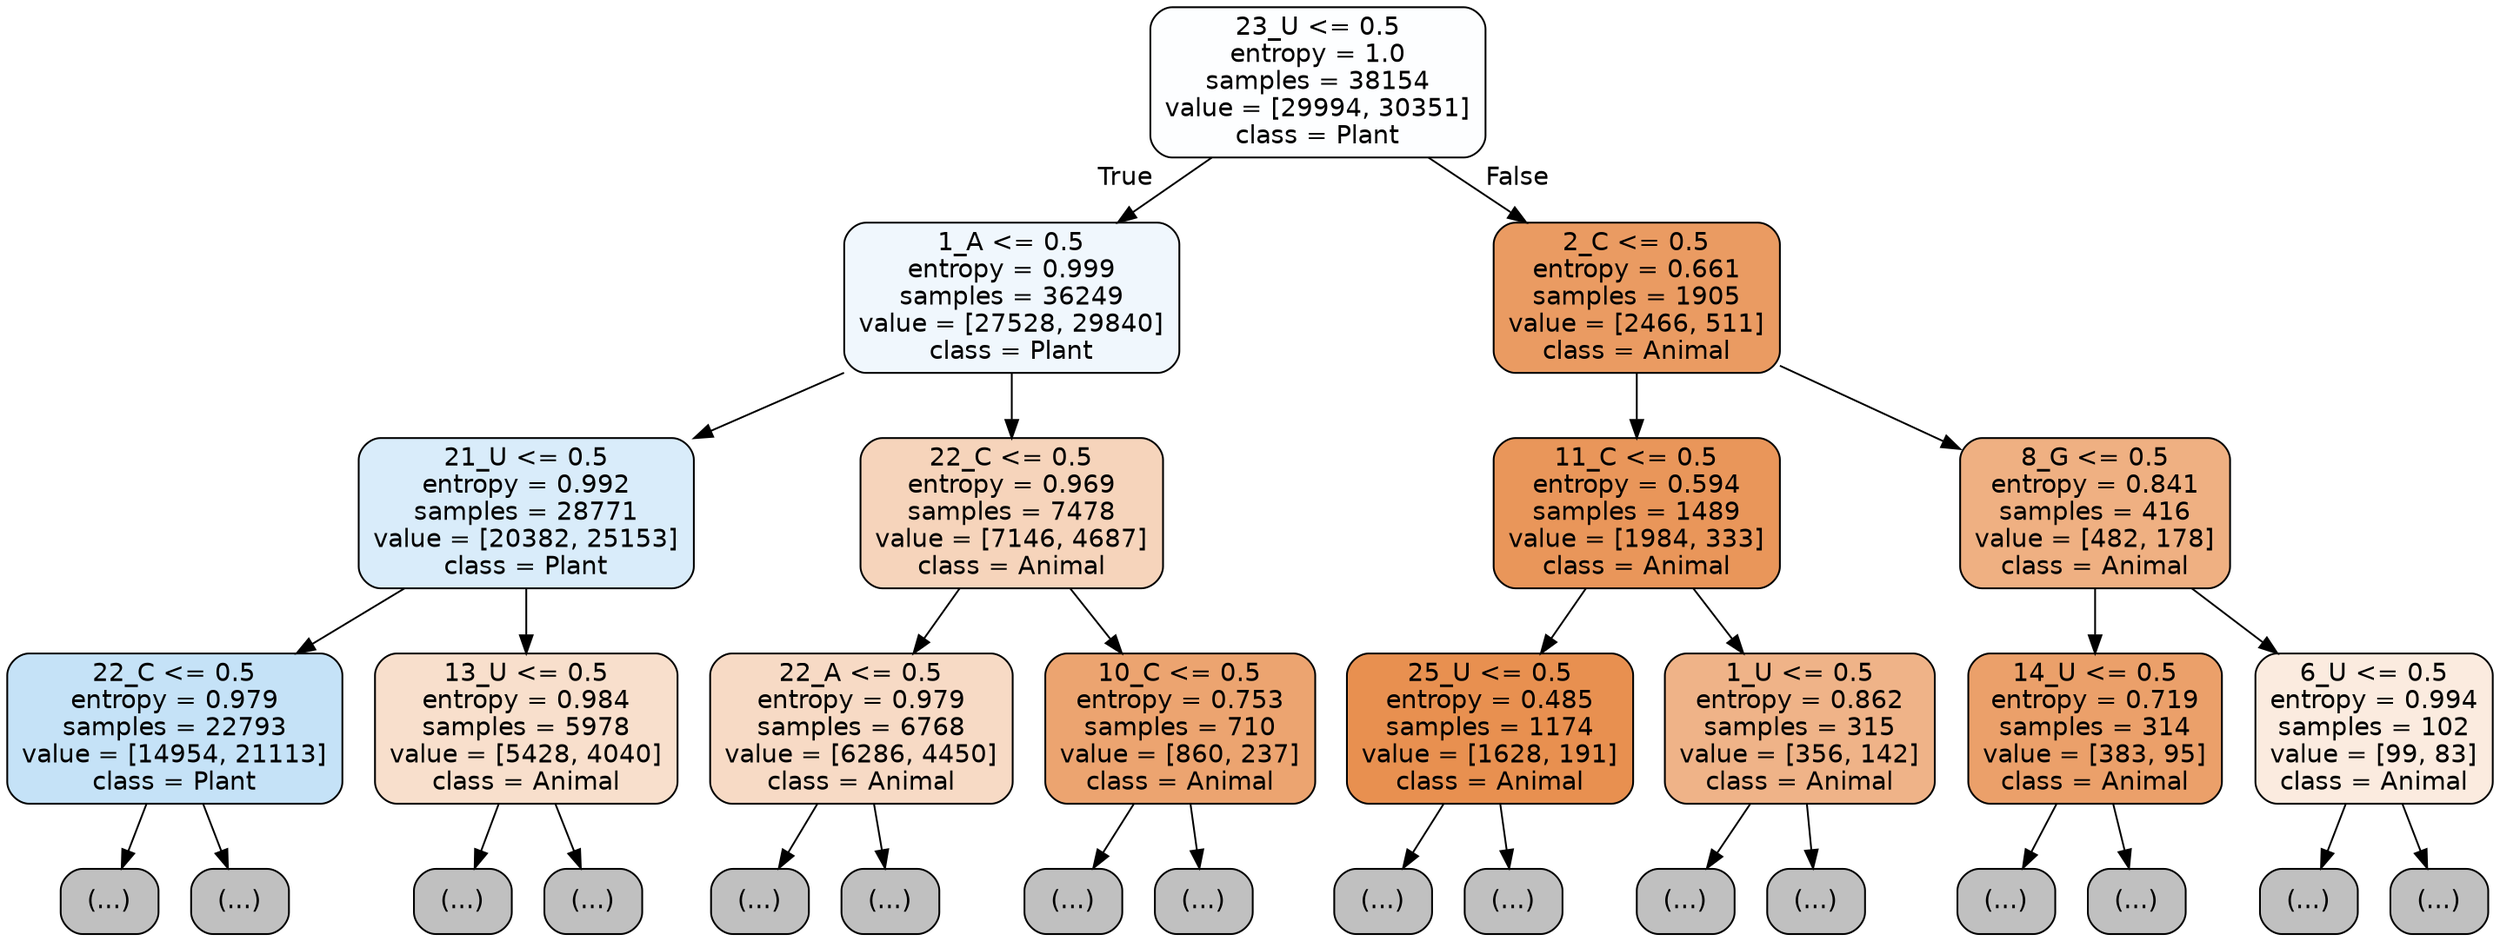 digraph Tree {
node [shape=box, style="filled, rounded", color="black", fontname="helvetica"] ;
edge [fontname="helvetica"] ;
0 [label="23_U <= 0.5\nentropy = 1.0\nsamples = 38154\nvalue = [29994, 30351]\nclass = Plant", fillcolor="#fdfeff"] ;
1 [label="1_A <= 0.5\nentropy = 0.999\nsamples = 36249\nvalue = [27528, 29840]\nclass = Plant", fillcolor="#f0f7fd"] ;
0 -> 1 [labeldistance=2.5, labelangle=45, headlabel="True"] ;
2 [label="21_U <= 0.5\nentropy = 0.992\nsamples = 28771\nvalue = [20382, 25153]\nclass = Plant", fillcolor="#d9ecfa"] ;
1 -> 2 ;
3 [label="22_C <= 0.5\nentropy = 0.979\nsamples = 22793\nvalue = [14954, 21113]\nclass = Plant", fillcolor="#c5e2f7"] ;
2 -> 3 ;
4 [label="(...)", fillcolor="#C0C0C0"] ;
3 -> 4 ;
8895 [label="(...)", fillcolor="#C0C0C0"] ;
3 -> 8895 ;
9910 [label="13_U <= 0.5\nentropy = 0.984\nsamples = 5978\nvalue = [5428, 4040]\nclass = Animal", fillcolor="#f8dfcc"] ;
2 -> 9910 ;
9911 [label="(...)", fillcolor="#C0C0C0"] ;
9910 -> 9911 ;
11628 [label="(...)", fillcolor="#C0C0C0"] ;
9910 -> 11628 ;
12439 [label="22_C <= 0.5\nentropy = 0.969\nsamples = 7478\nvalue = [7146, 4687]\nclass = Animal", fillcolor="#f6d4bb"] ;
1 -> 12439 ;
12440 [label="22_A <= 0.5\nentropy = 0.979\nsamples = 6768\nvalue = [6286, 4450]\nclass = Animal", fillcolor="#f7dac5"] ;
12439 -> 12440 ;
12441 [label="(...)", fillcolor="#C0C0C0"] ;
12440 -> 12441 ;
15532 [label="(...)", fillcolor="#C0C0C0"] ;
12440 -> 15532 ;
15901 [label="10_C <= 0.5\nentropy = 0.753\nsamples = 710\nvalue = [860, 237]\nclass = Animal", fillcolor="#eca470"] ;
12439 -> 15901 ;
15902 [label="(...)", fillcolor="#C0C0C0"] ;
15901 -> 15902 ;
16141 [label="(...)", fillcolor="#C0C0C0"] ;
15901 -> 16141 ;
16246 [label="2_C <= 0.5\nentropy = 0.661\nsamples = 1905\nvalue = [2466, 511]\nclass = Animal", fillcolor="#ea9b62"] ;
0 -> 16246 [labeldistance=2.5, labelangle=-45, headlabel="False"] ;
16247 [label="11_C <= 0.5\nentropy = 0.594\nsamples = 1489\nvalue = [1984, 333]\nclass = Animal", fillcolor="#e9965a"] ;
16246 -> 16247 ;
16248 [label="25_U <= 0.5\nentropy = 0.485\nsamples = 1174\nvalue = [1628, 191]\nclass = Animal", fillcolor="#e89050"] ;
16247 -> 16248 ;
16249 [label="(...)", fillcolor="#C0C0C0"] ;
16248 -> 16249 ;
16638 [label="(...)", fillcolor="#C0C0C0"] ;
16248 -> 16638 ;
16661 [label="1_U <= 0.5\nentropy = 0.862\nsamples = 315\nvalue = [356, 142]\nclass = Animal", fillcolor="#efb388"] ;
16247 -> 16661 ;
16662 [label="(...)", fillcolor="#C0C0C0"] ;
16661 -> 16662 ;
16765 [label="(...)", fillcolor="#C0C0C0"] ;
16661 -> 16765 ;
16826 [label="8_G <= 0.5\nentropy = 0.841\nsamples = 416\nvalue = [482, 178]\nclass = Animal", fillcolor="#efb082"] ;
16246 -> 16826 ;
16827 [label="14_U <= 0.5\nentropy = 0.719\nsamples = 314\nvalue = [383, 95]\nclass = Animal", fillcolor="#eba06a"] ;
16826 -> 16827 ;
16828 [label="(...)", fillcolor="#C0C0C0"] ;
16827 -> 16828 ;
16921 [label="(...)", fillcolor="#C0C0C0"] ;
16827 -> 16921 ;
16956 [label="6_U <= 0.5\nentropy = 0.994\nsamples = 102\nvalue = [99, 83]\nclass = Animal", fillcolor="#fbebdf"] ;
16826 -> 16956 ;
16957 [label="(...)", fillcolor="#C0C0C0"] ;
16956 -> 16957 ;
16968 [label="(...)", fillcolor="#C0C0C0"] ;
16956 -> 16968 ;
}